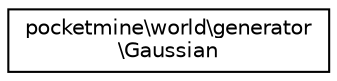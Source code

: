digraph "Graphical Class Hierarchy"
{
 // INTERACTIVE_SVG=YES
 // LATEX_PDF_SIZE
  edge [fontname="Helvetica",fontsize="10",labelfontname="Helvetica",labelfontsize="10"];
  node [fontname="Helvetica",fontsize="10",shape=record];
  rankdir="LR";
  Node0 [label="pocketmine\\world\\generator\l\\Gaussian",height=0.2,width=0.4,color="black", fillcolor="white", style="filled",URL="$d4/d82/classpocketmine_1_1world_1_1generator_1_1_gaussian.html",tooltip=" "];
}

